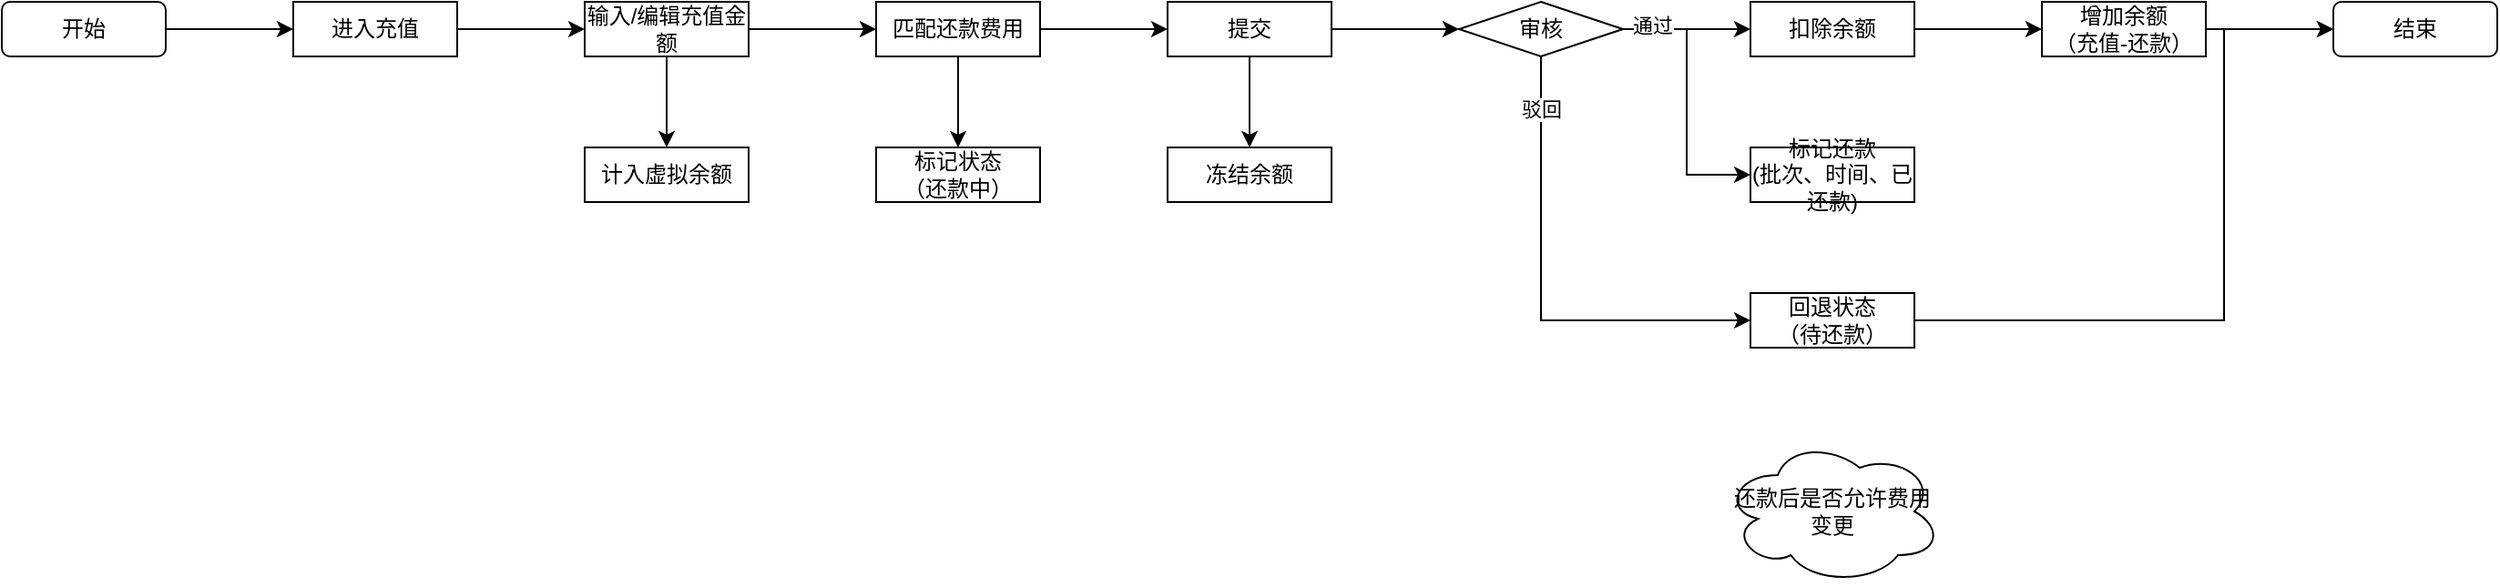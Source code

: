 <mxfile version="14.7.7" type="github">
  <diagram id="_EOb3sUXqD8nn5jNPPN0" name="第 1 页">
    <mxGraphModel dx="2370" dy="997" grid="1" gridSize="10" guides="1" tooltips="1" connect="1" arrows="1" fold="1" page="1" pageScale="1" pageWidth="850" pageHeight="1100" math="0" shadow="0">
      <root>
        <mxCell id="0" />
        <mxCell id="1" parent="0" />
        <mxCell id="QXXxRuUwSlX8N4EtDmLc-1" value="" style="edgeStyle=orthogonalEdgeStyle;rounded=0;orthogonalLoop=1;jettySize=auto;html=1;" edge="1" parent="1" source="QXXxRuUwSlX8N4EtDmLc-3" target="QXXxRuUwSlX8N4EtDmLc-5">
          <mxGeometry relative="1" as="geometry" />
        </mxCell>
        <mxCell id="QXXxRuUwSlX8N4EtDmLc-2" value="" style="edgeStyle=orthogonalEdgeStyle;rounded=0;orthogonalLoop=1;jettySize=auto;html=1;" edge="1" parent="1" source="QXXxRuUwSlX8N4EtDmLc-3" target="QXXxRuUwSlX8N4EtDmLc-6">
          <mxGeometry relative="1" as="geometry" />
        </mxCell>
        <mxCell id="QXXxRuUwSlX8N4EtDmLc-3" value="匹配还款费用" style="rounded=0;whiteSpace=wrap;html=1;" vertex="1" parent="1">
          <mxGeometry x="240" y="210" width="90" height="30" as="geometry" />
        </mxCell>
        <mxCell id="QXXxRuUwSlX8N4EtDmLc-4" value="" style="edgeStyle=orthogonalEdgeStyle;rounded=0;orthogonalLoop=1;jettySize=auto;html=1;" edge="1" parent="1" source="QXXxRuUwSlX8N4EtDmLc-5" target="QXXxRuUwSlX8N4EtDmLc-12">
          <mxGeometry relative="1" as="geometry" />
        </mxCell>
        <mxCell id="QXXxRuUwSlX8N4EtDmLc-31" value="" style="edgeStyle=orthogonalEdgeStyle;rounded=0;orthogonalLoop=1;jettySize=auto;html=1;" edge="1" parent="1" source="QXXxRuUwSlX8N4EtDmLc-5" target="QXXxRuUwSlX8N4EtDmLc-30">
          <mxGeometry relative="1" as="geometry" />
        </mxCell>
        <mxCell id="QXXxRuUwSlX8N4EtDmLc-5" value="提交" style="rounded=0;whiteSpace=wrap;html=1;" vertex="1" parent="1">
          <mxGeometry x="400" y="210" width="90" height="30" as="geometry" />
        </mxCell>
        <mxCell id="QXXxRuUwSlX8N4EtDmLc-6" value="标记状态&lt;br&gt;（还款中）" style="rounded=0;whiteSpace=wrap;html=1;" vertex="1" parent="1">
          <mxGeometry x="240" y="290" width="90" height="30" as="geometry" />
        </mxCell>
        <mxCell id="QXXxRuUwSlX8N4EtDmLc-7" value="" style="edgeStyle=orthogonalEdgeStyle;rounded=0;orthogonalLoop=1;jettySize=auto;html=1;" edge="1" parent="1" source="QXXxRuUwSlX8N4EtDmLc-12" target="QXXxRuUwSlX8N4EtDmLc-14">
          <mxGeometry relative="1" as="geometry" />
        </mxCell>
        <mxCell id="QXXxRuUwSlX8N4EtDmLc-8" style="edgeStyle=orthogonalEdgeStyle;rounded=0;orthogonalLoop=1;jettySize=auto;html=1;entryX=0;entryY=0.5;entryDx=0;entryDy=0;" edge="1" parent="1" source="QXXxRuUwSlX8N4EtDmLc-12" target="QXXxRuUwSlX8N4EtDmLc-15">
          <mxGeometry relative="1" as="geometry" />
        </mxCell>
        <mxCell id="QXXxRuUwSlX8N4EtDmLc-9" value="通过" style="edgeLabel;html=1;align=center;verticalAlign=middle;resizable=0;points=[];" vertex="1" connectable="0" parent="QXXxRuUwSlX8N4EtDmLc-8">
          <mxGeometry x="-0.787" y="2" relative="1" as="geometry">
            <mxPoint as="offset" />
          </mxGeometry>
        </mxCell>
        <mxCell id="QXXxRuUwSlX8N4EtDmLc-10" style="edgeStyle=orthogonalEdgeStyle;rounded=0;orthogonalLoop=1;jettySize=auto;html=1;entryX=0;entryY=0.5;entryDx=0;entryDy=0;" edge="1" parent="1" source="QXXxRuUwSlX8N4EtDmLc-12" target="QXXxRuUwSlX8N4EtDmLc-20">
          <mxGeometry relative="1" as="geometry">
            <Array as="points">
              <mxPoint x="605" y="385" />
            </Array>
          </mxGeometry>
        </mxCell>
        <mxCell id="QXXxRuUwSlX8N4EtDmLc-11" value="驳回" style="edgeLabel;html=1;align=center;verticalAlign=middle;resizable=0;points=[];" vertex="1" connectable="0" parent="QXXxRuUwSlX8N4EtDmLc-10">
          <mxGeometry x="-0.779" relative="1" as="geometry">
            <mxPoint as="offset" />
          </mxGeometry>
        </mxCell>
        <mxCell id="QXXxRuUwSlX8N4EtDmLc-12" value="审核" style="rhombus;whiteSpace=wrap;html=1;" vertex="1" parent="1">
          <mxGeometry x="560" y="210" width="90" height="30" as="geometry" />
        </mxCell>
        <mxCell id="QXXxRuUwSlX8N4EtDmLc-13" value="" style="edgeStyle=orthogonalEdgeStyle;rounded=0;orthogonalLoop=1;jettySize=auto;html=1;" edge="1" parent="1" source="QXXxRuUwSlX8N4EtDmLc-14" target="QXXxRuUwSlX8N4EtDmLc-17">
          <mxGeometry relative="1" as="geometry" />
        </mxCell>
        <mxCell id="QXXxRuUwSlX8N4EtDmLc-14" value="扣除余额" style="rounded=0;whiteSpace=wrap;html=1;" vertex="1" parent="1">
          <mxGeometry x="720" y="210" width="90" height="30" as="geometry" />
        </mxCell>
        <mxCell id="QXXxRuUwSlX8N4EtDmLc-15" value="标记还款&lt;br&gt;(批次、时间、已还款)" style="rounded=0;whiteSpace=wrap;html=1;" vertex="1" parent="1">
          <mxGeometry x="720" y="290" width="90" height="30" as="geometry" />
        </mxCell>
        <mxCell id="QXXxRuUwSlX8N4EtDmLc-28" value="" style="edgeStyle=orthogonalEdgeStyle;rounded=0;orthogonalLoop=1;jettySize=auto;html=1;" edge="1" parent="1" source="QXXxRuUwSlX8N4EtDmLc-17" target="QXXxRuUwSlX8N4EtDmLc-27">
          <mxGeometry relative="1" as="geometry" />
        </mxCell>
        <mxCell id="QXXxRuUwSlX8N4EtDmLc-17" value="增加余额&lt;br&gt;（充值-还款）" style="rounded=0;whiteSpace=wrap;html=1;" vertex="1" parent="1">
          <mxGeometry x="880" y="210" width="90" height="30" as="geometry" />
        </mxCell>
        <mxCell id="QXXxRuUwSlX8N4EtDmLc-18" value="" style="edgeStyle=orthogonalEdgeStyle;rounded=0;orthogonalLoop=1;jettySize=auto;html=1;" edge="1" parent="1" source="QXXxRuUwSlX8N4EtDmLc-19" target="QXXxRuUwSlX8N4EtDmLc-3">
          <mxGeometry relative="1" as="geometry" />
        </mxCell>
        <mxCell id="QXXxRuUwSlX8N4EtDmLc-34" value="" style="edgeStyle=orthogonalEdgeStyle;rounded=0;orthogonalLoop=1;jettySize=auto;html=1;" edge="1" parent="1" source="QXXxRuUwSlX8N4EtDmLc-19" target="QXXxRuUwSlX8N4EtDmLc-23">
          <mxGeometry relative="1" as="geometry" />
        </mxCell>
        <mxCell id="QXXxRuUwSlX8N4EtDmLc-19" value="输入/编辑充值金额" style="rounded=0;whiteSpace=wrap;html=1;" vertex="1" parent="1">
          <mxGeometry x="80" y="210" width="90" height="30" as="geometry" />
        </mxCell>
        <mxCell id="QXXxRuUwSlX8N4EtDmLc-29" style="edgeStyle=orthogonalEdgeStyle;rounded=0;orthogonalLoop=1;jettySize=auto;html=1;entryX=0;entryY=0.5;entryDx=0;entryDy=0;" edge="1" parent="1" source="QXXxRuUwSlX8N4EtDmLc-20" target="QXXxRuUwSlX8N4EtDmLc-27">
          <mxGeometry relative="1" as="geometry">
            <Array as="points">
              <mxPoint x="980" y="385" />
              <mxPoint x="980" y="225" />
            </Array>
          </mxGeometry>
        </mxCell>
        <mxCell id="QXXxRuUwSlX8N4EtDmLc-20" value="回退状态&lt;br&gt;（待还款）" style="rounded=0;whiteSpace=wrap;html=1;" vertex="1" parent="1">
          <mxGeometry x="720" y="370" width="90" height="30" as="geometry" />
        </mxCell>
        <mxCell id="QXXxRuUwSlX8N4EtDmLc-23" value="计入虚拟余额" style="rounded=0;whiteSpace=wrap;html=1;" vertex="1" parent="1">
          <mxGeometry x="80" y="290" width="90" height="30" as="geometry" />
        </mxCell>
        <mxCell id="QXXxRuUwSlX8N4EtDmLc-26" value="" style="edgeStyle=orthogonalEdgeStyle;rounded=0;orthogonalLoop=1;jettySize=auto;html=1;" edge="1" parent="1" source="QXXxRuUwSlX8N4EtDmLc-25" target="QXXxRuUwSlX8N4EtDmLc-19">
          <mxGeometry relative="1" as="geometry" />
        </mxCell>
        <mxCell id="QXXxRuUwSlX8N4EtDmLc-25" value="进入充值" style="rounded=0;whiteSpace=wrap;html=1;" vertex="1" parent="1">
          <mxGeometry x="-80" y="210" width="90" height="30" as="geometry" />
        </mxCell>
        <mxCell id="QXXxRuUwSlX8N4EtDmLc-27" value="结束" style="rounded=1;whiteSpace=wrap;html=1;" vertex="1" parent="1">
          <mxGeometry x="1040" y="210" width="90" height="30" as="geometry" />
        </mxCell>
        <mxCell id="QXXxRuUwSlX8N4EtDmLc-30" value="冻结余额" style="rounded=0;whiteSpace=wrap;html=1;" vertex="1" parent="1">
          <mxGeometry x="400" y="290" width="90" height="30" as="geometry" />
        </mxCell>
        <mxCell id="QXXxRuUwSlX8N4EtDmLc-33" value="" style="edgeStyle=orthogonalEdgeStyle;rounded=0;orthogonalLoop=1;jettySize=auto;html=1;" edge="1" parent="1" source="QXXxRuUwSlX8N4EtDmLc-32" target="QXXxRuUwSlX8N4EtDmLc-25">
          <mxGeometry relative="1" as="geometry" />
        </mxCell>
        <mxCell id="QXXxRuUwSlX8N4EtDmLc-32" value="开始" style="rounded=1;whiteSpace=wrap;html=1;" vertex="1" parent="1">
          <mxGeometry x="-240" y="210" width="90" height="30" as="geometry" />
        </mxCell>
        <mxCell id="QXXxRuUwSlX8N4EtDmLc-36" value="还款后是否允许费用变更" style="ellipse;shape=cloud;whiteSpace=wrap;html=1;" vertex="1" parent="1">
          <mxGeometry x="705" y="450" width="120" height="80" as="geometry" />
        </mxCell>
      </root>
    </mxGraphModel>
  </diagram>
</mxfile>
